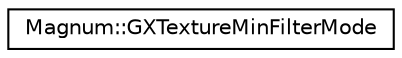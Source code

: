 digraph "圖形化之類別階層"
{
  edge [fontname="Helvetica",fontsize="10",labelfontname="Helvetica",labelfontsize="10"];
  node [fontname="Helvetica",fontsize="10",shape=record];
  rankdir="LR";
  Node1 [label="Magnum::GXTextureMinFilterMode",height=0.2,width=0.4,color="black", fillcolor="white", style="filled",URL="$class_magnum_1_1_g_x_texture_min_filter_mode.html"];
}
